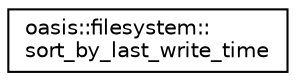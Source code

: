 digraph "Graphical Class Hierarchy"
{
 // LATEX_PDF_SIZE
  edge [fontname="Helvetica",fontsize="10",labelfontname="Helvetica",labelfontsize="10"];
  node [fontname="Helvetica",fontsize="10",shape=record];
  rankdir="LR";
  Node0 [label="oasis::filesystem::\lsort_by_last_write_time",height=0.2,width=0.4,color="black", fillcolor="white", style="filled",URL="$structoasis_1_1filesystem_1_1sort__by__last__write__time.html",tooltip=" "];
}
